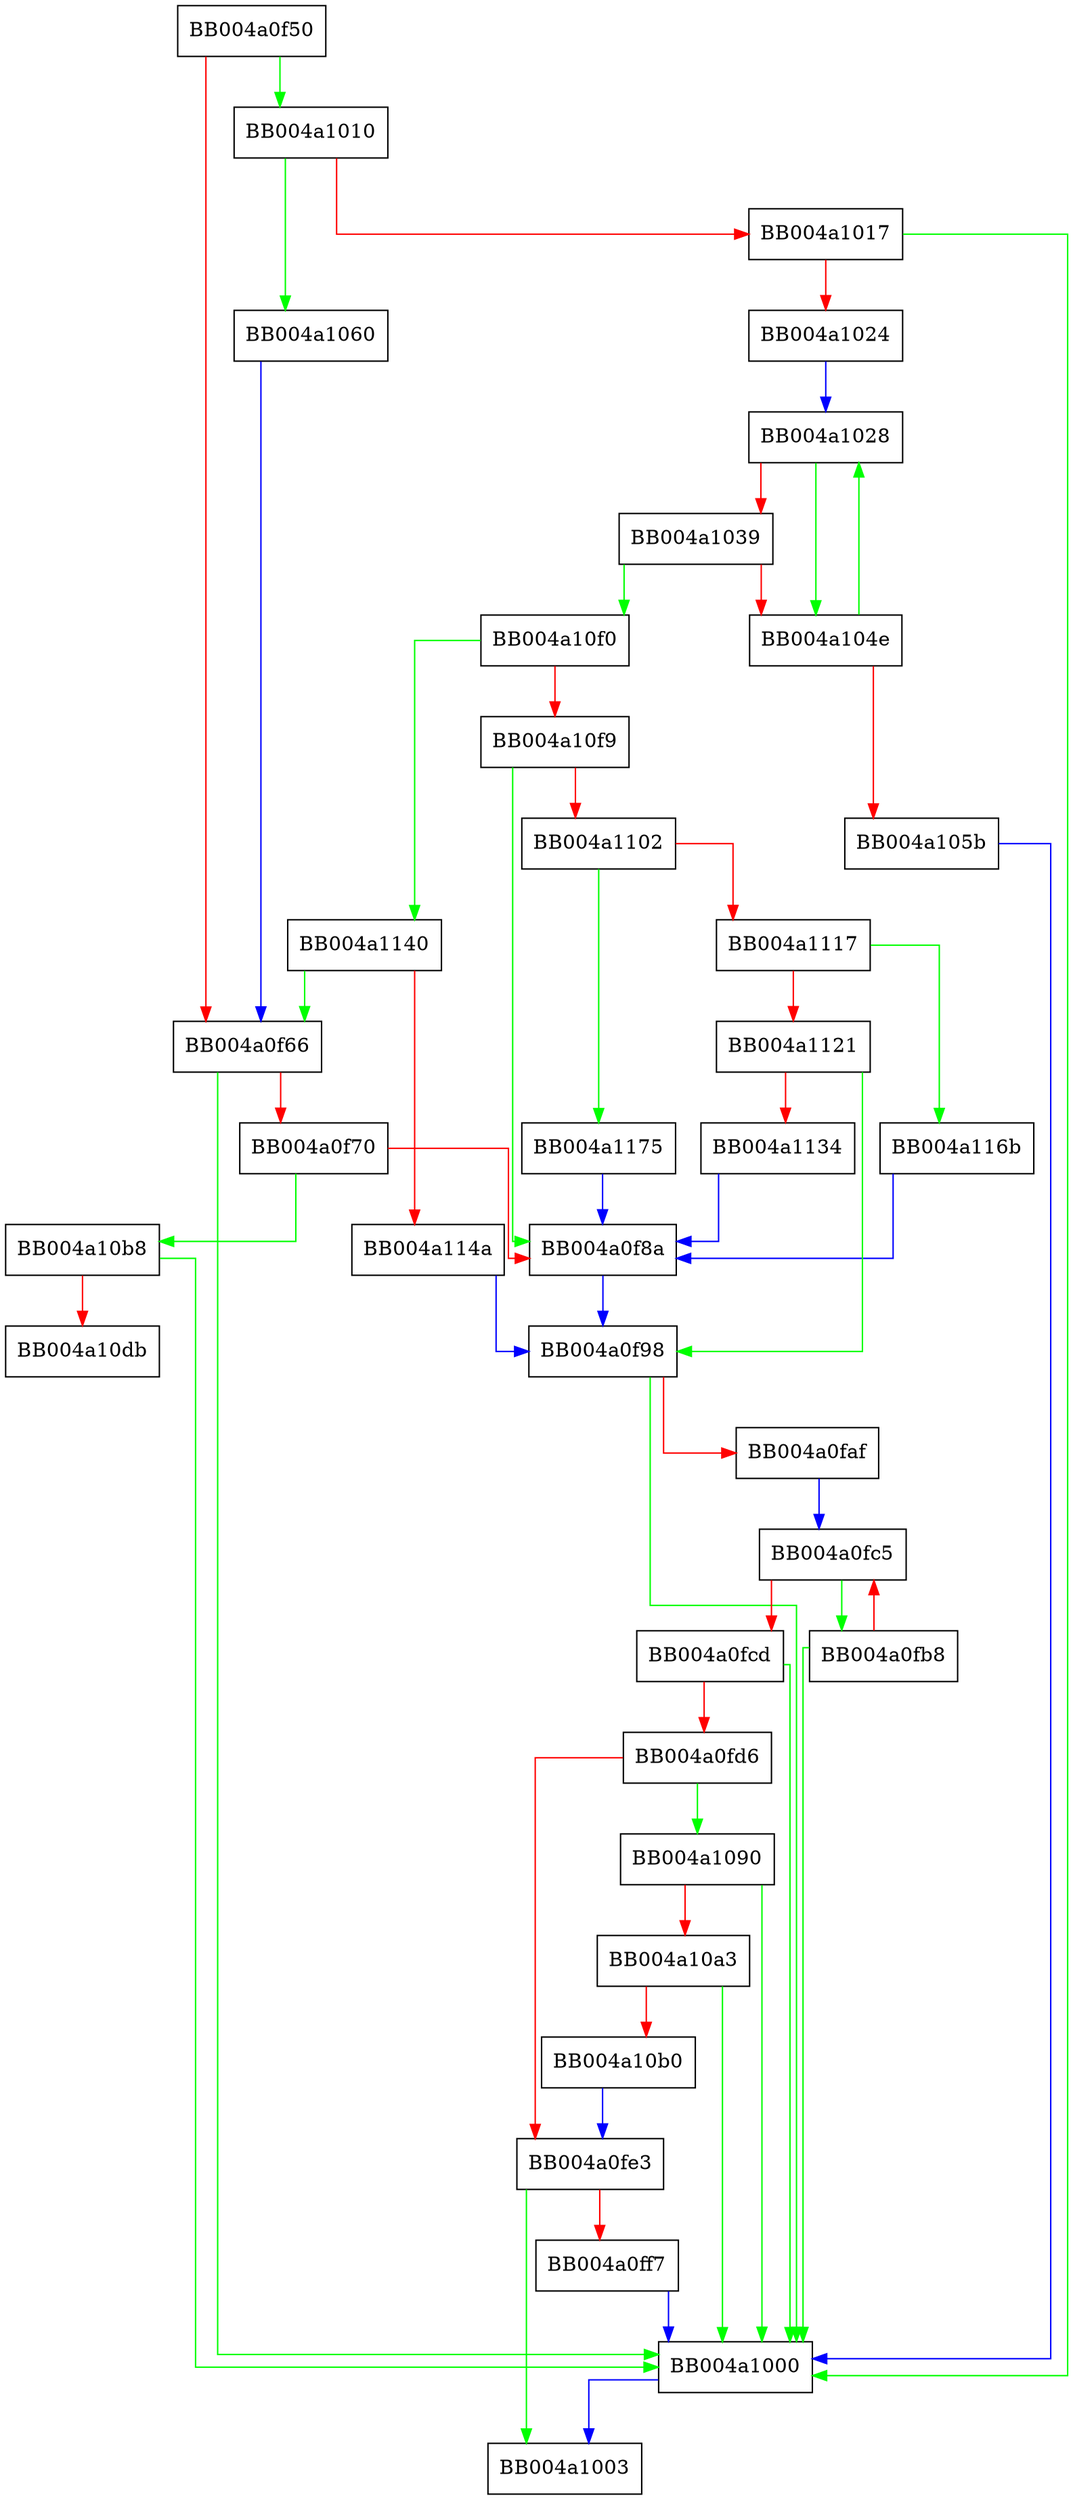 digraph tls1_get_legacy_sigalg {
  node [shape="box"];
  graph [splines=ortho];
  BB004a0f50 -> BB004a1010 [color="green"];
  BB004a0f50 -> BB004a0f66 [color="red"];
  BB004a0f66 -> BB004a1000 [color="green"];
  BB004a0f66 -> BB004a0f70 [color="red"];
  BB004a0f70 -> BB004a10b8 [color="green"];
  BB004a0f70 -> BB004a0f8a [color="red"];
  BB004a0f8a -> BB004a0f98 [color="blue"];
  BB004a0f98 -> BB004a1000 [color="green"];
  BB004a0f98 -> BB004a0faf [color="red"];
  BB004a0faf -> BB004a0fc5 [color="blue"];
  BB004a0fb8 -> BB004a1000 [color="green"];
  BB004a0fb8 -> BB004a0fc5 [color="red"];
  BB004a0fc5 -> BB004a0fb8 [color="green"];
  BB004a0fc5 -> BB004a0fcd [color="red"];
  BB004a0fcd -> BB004a1000 [color="green"];
  BB004a0fcd -> BB004a0fd6 [color="red"];
  BB004a0fd6 -> BB004a1090 [color="green"];
  BB004a0fd6 -> BB004a0fe3 [color="red"];
  BB004a0fe3 -> BB004a1003 [color="green"];
  BB004a0fe3 -> BB004a0ff7 [color="red"];
  BB004a0ff7 -> BB004a1000 [color="blue"];
  BB004a1000 -> BB004a1003 [color="blue"];
  BB004a1010 -> BB004a1060 [color="green"];
  BB004a1010 -> BB004a1017 [color="red"];
  BB004a1017 -> BB004a1000 [color="green"];
  BB004a1017 -> BB004a1024 [color="red"];
  BB004a1024 -> BB004a1028 [color="blue"];
  BB004a1028 -> BB004a104e [color="green"];
  BB004a1028 -> BB004a1039 [color="red"];
  BB004a1039 -> BB004a10f0 [color="green"];
  BB004a1039 -> BB004a104e [color="red"];
  BB004a104e -> BB004a1028 [color="green"];
  BB004a104e -> BB004a105b [color="red"];
  BB004a105b -> BB004a1000 [color="blue"];
  BB004a1060 -> BB004a0f66 [color="blue"];
  BB004a1090 -> BB004a1000 [color="green"];
  BB004a1090 -> BB004a10a3 [color="red"];
  BB004a10a3 -> BB004a1000 [color="green"];
  BB004a10a3 -> BB004a10b0 [color="red"];
  BB004a10b0 -> BB004a0fe3 [color="blue"];
  BB004a10b8 -> BB004a1000 [color="green"];
  BB004a10b8 -> BB004a10db [color="red"];
  BB004a10f0 -> BB004a1140 [color="green"];
  BB004a10f0 -> BB004a10f9 [color="red"];
  BB004a10f9 -> BB004a0f8a [color="green"];
  BB004a10f9 -> BB004a1102 [color="red"];
  BB004a1102 -> BB004a1175 [color="green"];
  BB004a1102 -> BB004a1117 [color="red"];
  BB004a1117 -> BB004a116b [color="green"];
  BB004a1117 -> BB004a1121 [color="red"];
  BB004a1121 -> BB004a0f98 [color="green"];
  BB004a1121 -> BB004a1134 [color="red"];
  BB004a1134 -> BB004a0f8a [color="blue"];
  BB004a1140 -> BB004a0f66 [color="green"];
  BB004a1140 -> BB004a114a [color="red"];
  BB004a114a -> BB004a0f98 [color="blue"];
  BB004a116b -> BB004a0f8a [color="blue"];
  BB004a1175 -> BB004a0f8a [color="blue"];
}